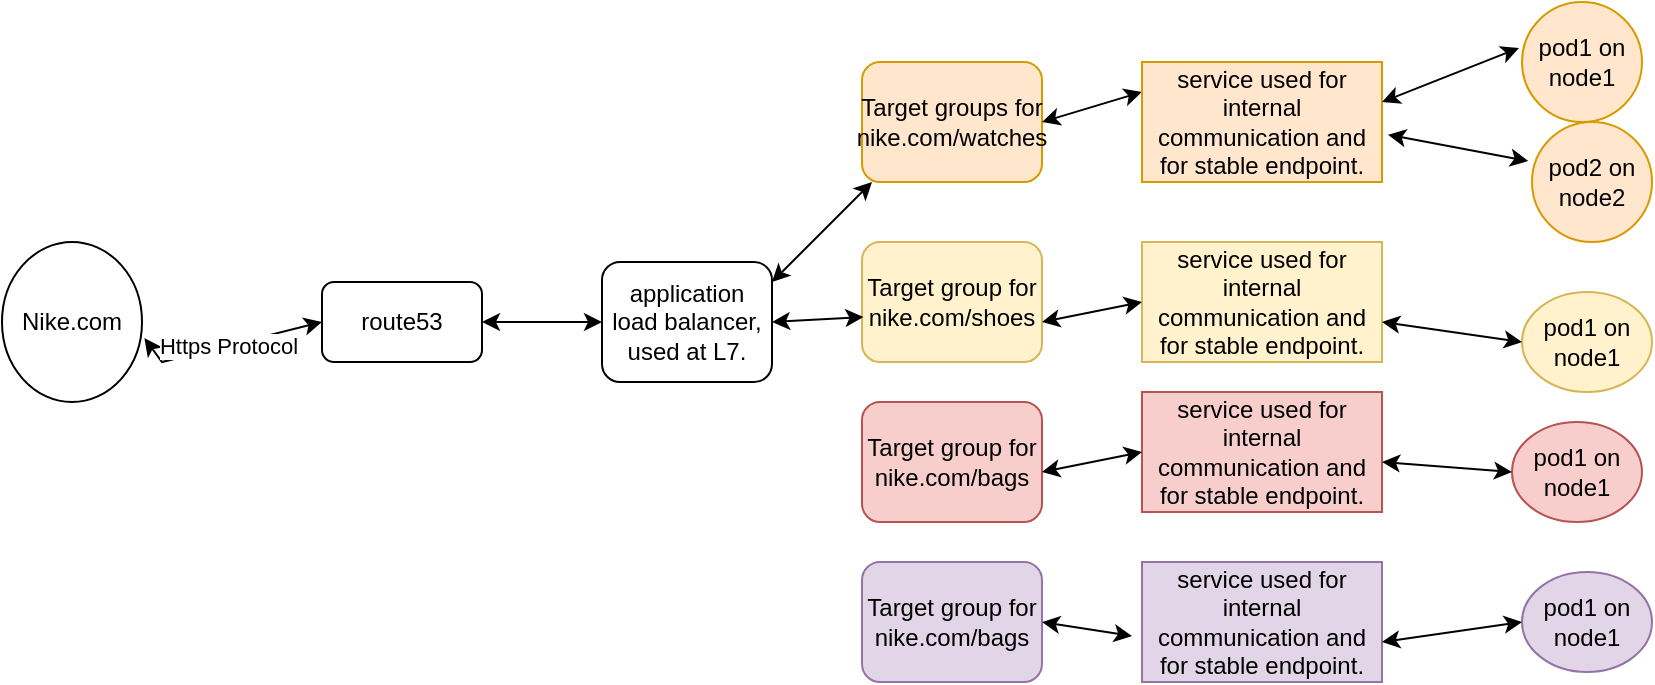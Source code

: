 <mxfile version="26.0.10">
  <diagram name="Page-1" id="FDmsq8e1_6SeovOxjkyL">
    <mxGraphModel dx="1234" dy="446" grid="1" gridSize="10" guides="1" tooltips="1" connect="1" arrows="1" fold="1" page="1" pageScale="1" pageWidth="850" pageHeight="1100" math="0" shadow="0">
      <root>
        <mxCell id="0" />
        <mxCell id="1" parent="0" />
        <mxCell id="BanayCbziXLBZXhSuR67-18" value="pod2 on node2" style="ellipse;whiteSpace=wrap;html=1;aspect=fixed;fillColor=#ffe6cc;strokeColor=#d79b00;" parent="1" vertex="1">
          <mxGeometry x="865" y="60" width="60" height="60" as="geometry" />
        </mxCell>
        <mxCell id="BanayCbziXLBZXhSuR67-1" value="Nike.com" style="ellipse;whiteSpace=wrap;html=1;" parent="1" vertex="1">
          <mxGeometry x="100" y="120" width="70" height="80" as="geometry" />
        </mxCell>
        <mxCell id="BanayCbziXLBZXhSuR67-3" value="route53" style="rounded=1;whiteSpace=wrap;html=1;" parent="1" vertex="1">
          <mxGeometry x="260" y="140" width="80" height="40" as="geometry" />
        </mxCell>
        <mxCell id="BanayCbziXLBZXhSuR67-8" value="Https Protocol" style="endArrow=classic;startArrow=classic;html=1;rounded=0;exitX=1.017;exitY=0.6;exitDx=0;exitDy=0;exitPerimeter=0;entryX=0;entryY=0.5;entryDx=0;entryDy=0;" parent="1" source="BanayCbziXLBZXhSuR67-1" target="BanayCbziXLBZXhSuR67-3" edge="1">
          <mxGeometry width="50" height="50" relative="1" as="geometry">
            <mxPoint x="350" y="240" as="sourcePoint" />
            <mxPoint x="400" y="190" as="targetPoint" />
            <Array as="points">
              <mxPoint x="180" y="180" />
            </Array>
          </mxGeometry>
        </mxCell>
        <mxCell id="BanayCbziXLBZXhSuR67-10" value="application load balancer, used at L7." style="rounded=1;whiteSpace=wrap;html=1;" parent="1" vertex="1">
          <mxGeometry x="400" y="130" width="85" height="60" as="geometry" />
        </mxCell>
        <mxCell id="BanayCbziXLBZXhSuR67-11" value="" style="endArrow=classic;startArrow=classic;html=1;rounded=0;exitX=1;exitY=0.5;exitDx=0;exitDy=0;entryX=0;entryY=0.5;entryDx=0;entryDy=0;" parent="1" source="BanayCbziXLBZXhSuR67-3" target="BanayCbziXLBZXhSuR67-10" edge="1">
          <mxGeometry width="50" height="50" relative="1" as="geometry">
            <mxPoint x="400" y="260" as="sourcePoint" />
            <mxPoint x="450" y="210" as="targetPoint" />
          </mxGeometry>
        </mxCell>
        <mxCell id="BanayCbziXLBZXhSuR67-13" value="Target groups for nike.com/watches" style="rounded=1;whiteSpace=wrap;html=1;fillColor=#ffe6cc;strokeColor=#d79b00;" parent="1" vertex="1">
          <mxGeometry x="530" y="30" width="90" height="60" as="geometry" />
        </mxCell>
        <mxCell id="BanayCbziXLBZXhSuR67-14" value="Target group for nike.com/shoes" style="rounded=1;whiteSpace=wrap;html=1;fillColor=#fff2cc;strokeColor=#d6b656;" parent="1" vertex="1">
          <mxGeometry x="530" y="120" width="90" height="60" as="geometry" />
        </mxCell>
        <mxCell id="BanayCbziXLBZXhSuR67-15" value="" style="endArrow=classic;startArrow=classic;html=1;rounded=0;" parent="1" edge="1">
          <mxGeometry width="50" height="50" relative="1" as="geometry">
            <mxPoint x="485" y="140" as="sourcePoint" />
            <mxPoint x="535" y="90" as="targetPoint" />
          </mxGeometry>
        </mxCell>
        <mxCell id="BanayCbziXLBZXhSuR67-16" value="" style="endArrow=classic;startArrow=classic;html=1;rounded=0;entryX=1;entryY=0.5;entryDx=0;entryDy=0;exitX=0.008;exitY=0.625;exitDx=0;exitDy=0;exitPerimeter=0;" parent="1" source="BanayCbziXLBZXhSuR67-14" target="BanayCbziXLBZXhSuR67-10" edge="1">
          <mxGeometry width="50" height="50" relative="1" as="geometry">
            <mxPoint x="530" y="180" as="sourcePoint" />
            <mxPoint x="485" y="130" as="targetPoint" />
          </mxGeometry>
        </mxCell>
        <mxCell id="BanayCbziXLBZXhSuR67-19" value="pod1 on node1" style="ellipse;whiteSpace=wrap;html=1;aspect=fixed;fillColor=#ffe6cc;strokeColor=#d79b00;" parent="1" vertex="1">
          <mxGeometry x="860" width="60" height="60" as="geometry" />
        </mxCell>
        <mxCell id="BanayCbziXLBZXhSuR67-22" value="" style="endArrow=classic;startArrow=classic;html=1;rounded=0;entryX=0;entryY=0.25;entryDx=0;entryDy=0;exitX=1;exitY=0.5;exitDx=0;exitDy=0;" parent="1" source="BanayCbziXLBZXhSuR67-13" target="BanayCbziXLBZXhSuR67-21" edge="1">
          <mxGeometry width="50" height="50" relative="1" as="geometry">
            <mxPoint x="720" y="100" as="sourcePoint" />
            <mxPoint x="770" y="50" as="targetPoint" />
          </mxGeometry>
        </mxCell>
        <mxCell id="BanayCbziXLBZXhSuR67-24" value="" style="endArrow=classic;startArrow=classic;html=1;rounded=0;exitX=1.025;exitY=0.606;exitDx=0;exitDy=0;exitPerimeter=0;entryX=-0.031;entryY=0.325;entryDx=0;entryDy=0;entryPerimeter=0;" parent="1" source="BanayCbziXLBZXhSuR67-21" target="BanayCbziXLBZXhSuR67-18" edge="1">
          <mxGeometry width="50" height="50" relative="1" as="geometry">
            <mxPoint x="780" y="250" as="sourcePoint" />
            <mxPoint x="830" y="200" as="targetPoint" />
            <Array as="points" />
          </mxGeometry>
        </mxCell>
        <mxCell id="BanayCbziXLBZXhSuR67-21" value="service used for internal communication and for stable endpoint." style="rounded=0;whiteSpace=wrap;html=1;fillColor=#ffe6cc;strokeColor=#d79b00;" parent="1" vertex="1">
          <mxGeometry x="670" y="30" width="120" height="60" as="geometry" />
        </mxCell>
        <mxCell id="BanayCbziXLBZXhSuR67-49" value="service used for internal communication and for stable endpoint." style="rounded=0;whiteSpace=wrap;html=1;fillColor=#fff2cc;strokeColor=#d6b656;" parent="1" vertex="1">
          <mxGeometry x="670" y="120" width="120" height="60" as="geometry" />
        </mxCell>
        <mxCell id="BanayCbziXLBZXhSuR67-50" value="" style="endArrow=classic;startArrow=classic;html=1;rounded=0;entryX=-0.025;entryY=0.383;entryDx=0;entryDy=0;entryPerimeter=0;" parent="1" target="BanayCbziXLBZXhSuR67-19" edge="1">
          <mxGeometry width="50" height="50" relative="1" as="geometry">
            <mxPoint x="790" y="50" as="sourcePoint" />
            <mxPoint x="840" as="targetPoint" />
          </mxGeometry>
        </mxCell>
        <mxCell id="BanayCbziXLBZXhSuR67-51" value="pod1 on node1" style="ellipse;whiteSpace=wrap;html=1;fillColor=#fff2cc;strokeColor=#d6b656;" parent="1" vertex="1">
          <mxGeometry x="860" y="145" width="65" height="50" as="geometry" />
        </mxCell>
        <mxCell id="BanayCbziXLBZXhSuR67-52" value="Target group for nike.com/bags" style="rounded=1;whiteSpace=wrap;html=1;fillColor=#f8cecc;strokeColor=#b85450;" parent="1" vertex="1">
          <mxGeometry x="530" y="200" width="90" height="60" as="geometry" />
        </mxCell>
        <mxCell id="BanayCbziXLBZXhSuR67-55" value="Target group for nike.com/bags" style="rounded=1;whiteSpace=wrap;html=1;fillColor=#e1d5e7;strokeColor=#9673a6;" parent="1" vertex="1">
          <mxGeometry x="530" y="280" width="90" height="60" as="geometry" />
        </mxCell>
        <mxCell id="BanayCbziXLBZXhSuR67-56" value="service used for internal communication and for stable endpoint." style="rounded=0;whiteSpace=wrap;html=1;fillColor=#f8cecc;strokeColor=#b85450;" parent="1" vertex="1">
          <mxGeometry x="670" y="195" width="120" height="60" as="geometry" />
        </mxCell>
        <mxCell id="BanayCbziXLBZXhSuR67-57" value="service used for internal communication and for stable endpoint." style="rounded=0;whiteSpace=wrap;html=1;fillColor=#e1d5e7;strokeColor=#9673a6;" parent="1" vertex="1">
          <mxGeometry x="670" y="280" width="120" height="60" as="geometry" />
        </mxCell>
        <mxCell id="BanayCbziXLBZXhSuR67-58" value="pod1 on node1" style="ellipse;whiteSpace=wrap;html=1;fillColor=#f8cecc;strokeColor=#b85450;" parent="1" vertex="1">
          <mxGeometry x="855" y="210" width="65" height="50" as="geometry" />
        </mxCell>
        <mxCell id="BanayCbziXLBZXhSuR67-59" value="pod1 on node1" style="ellipse;whiteSpace=wrap;html=1;fillColor=#e1d5e7;strokeColor=#9673a6;" parent="1" vertex="1">
          <mxGeometry x="860" y="285" width="65" height="50" as="geometry" />
        </mxCell>
        <mxCell id="BanayCbziXLBZXhSuR67-60" value="" style="endArrow=classic;startArrow=classic;html=1;rounded=0;entryX=0;entryY=0.5;entryDx=0;entryDy=0;" parent="1" target="BanayCbziXLBZXhSuR67-51" edge="1">
          <mxGeometry width="50" height="50" relative="1" as="geometry">
            <mxPoint x="790" y="160" as="sourcePoint" />
            <mxPoint x="840" y="110" as="targetPoint" />
          </mxGeometry>
        </mxCell>
        <mxCell id="BanayCbziXLBZXhSuR67-61" value="" style="endArrow=classic;startArrow=classic;html=1;rounded=0;entryX=0;entryY=0.5;entryDx=0;entryDy=0;" parent="1" target="BanayCbziXLBZXhSuR67-58" edge="1">
          <mxGeometry width="50" height="50" relative="1" as="geometry">
            <mxPoint x="790" y="230" as="sourcePoint" />
            <mxPoint x="840" y="180" as="targetPoint" />
          </mxGeometry>
        </mxCell>
        <mxCell id="BanayCbziXLBZXhSuR67-62" value="" style="endArrow=classic;startArrow=classic;html=1;rounded=0;entryX=0;entryY=0.5;entryDx=0;entryDy=0;" parent="1" target="BanayCbziXLBZXhSuR67-59" edge="1">
          <mxGeometry width="50" height="50" relative="1" as="geometry">
            <mxPoint x="790" y="320" as="sourcePoint" />
            <mxPoint x="840" y="270" as="targetPoint" />
          </mxGeometry>
        </mxCell>
        <mxCell id="BanayCbziXLBZXhSuR67-63" value="" style="endArrow=classic;startArrow=classic;html=1;rounded=0;entryX=0;entryY=0.5;entryDx=0;entryDy=0;" parent="1" target="BanayCbziXLBZXhSuR67-49" edge="1">
          <mxGeometry width="50" height="50" relative="1" as="geometry">
            <mxPoint x="620" y="160" as="sourcePoint" />
            <mxPoint x="670" y="110" as="targetPoint" />
          </mxGeometry>
        </mxCell>
        <mxCell id="BanayCbziXLBZXhSuR67-64" value="" style="endArrow=classic;startArrow=classic;html=1;rounded=0;entryX=0;entryY=0.5;entryDx=0;entryDy=0;" parent="1" edge="1">
          <mxGeometry width="50" height="50" relative="1" as="geometry">
            <mxPoint x="620" y="235" as="sourcePoint" />
            <mxPoint x="670" y="225" as="targetPoint" />
          </mxGeometry>
        </mxCell>
        <mxCell id="BanayCbziXLBZXhSuR67-65" value="" style="endArrow=classic;startArrow=classic;html=1;rounded=0;entryX=-0.042;entryY=0.617;entryDx=0;entryDy=0;entryPerimeter=0;exitX=1;exitY=0.5;exitDx=0;exitDy=0;" parent="1" source="BanayCbziXLBZXhSuR67-55" target="BanayCbziXLBZXhSuR67-57" edge="1">
          <mxGeometry width="50" height="50" relative="1" as="geometry">
            <mxPoint x="620" y="330" as="sourcePoint" />
            <mxPoint x="670" y="280" as="targetPoint" />
          </mxGeometry>
        </mxCell>
      </root>
    </mxGraphModel>
  </diagram>
</mxfile>

